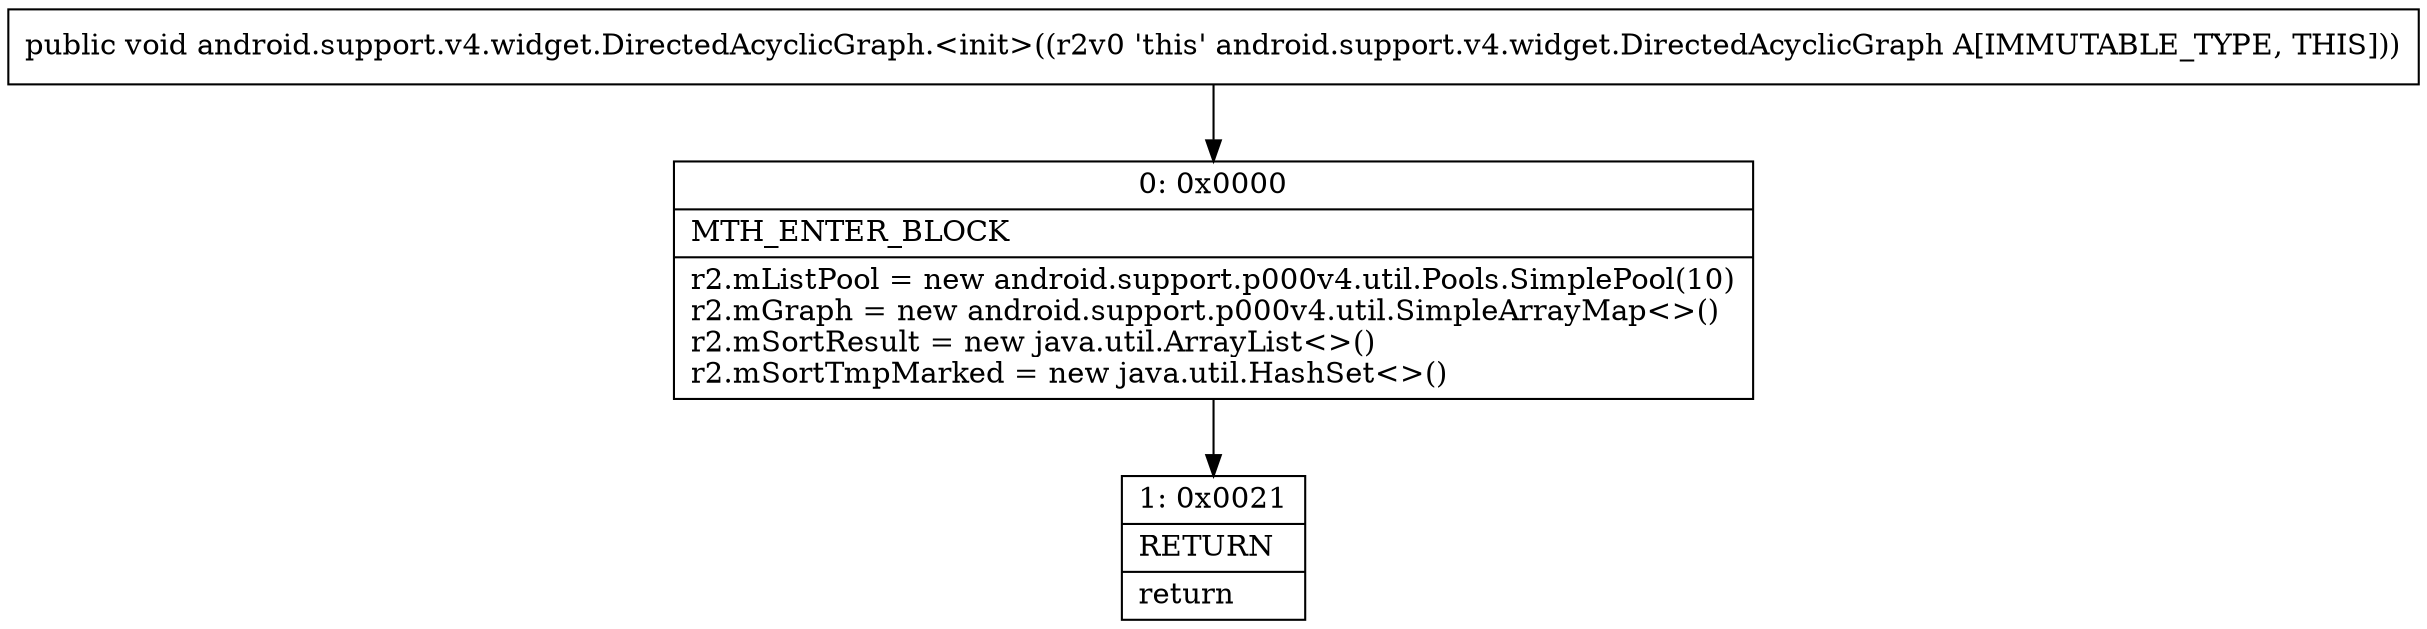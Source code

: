 digraph "CFG forandroid.support.v4.widget.DirectedAcyclicGraph.\<init\>()V" {
Node_0 [shape=record,label="{0\:\ 0x0000|MTH_ENTER_BLOCK\l|r2.mListPool = new android.support.p000v4.util.Pools.SimplePool(10)\lr2.mGraph = new android.support.p000v4.util.SimpleArrayMap\<\>()\lr2.mSortResult = new java.util.ArrayList\<\>()\lr2.mSortTmpMarked = new java.util.HashSet\<\>()\l}"];
Node_1 [shape=record,label="{1\:\ 0x0021|RETURN\l|return\l}"];
MethodNode[shape=record,label="{public void android.support.v4.widget.DirectedAcyclicGraph.\<init\>((r2v0 'this' android.support.v4.widget.DirectedAcyclicGraph A[IMMUTABLE_TYPE, THIS])) }"];
MethodNode -> Node_0;
Node_0 -> Node_1;
}

